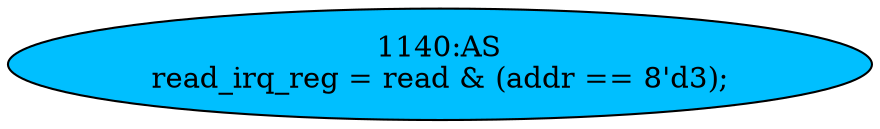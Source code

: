 strict digraph "" {
	node [label="\N"];
	"1140:AS"	 [ast="<pyverilog.vparser.ast.Assign object at 0x7fd7733cc690>",
		def_var="['read_irq_reg']",
		fillcolor=deepskyblue,
		label="1140:AS
read_irq_reg = read & (addr == 8'd3);",
		statements="[]",
		style=filled,
		typ=Assign,
		use_var="['read', 'addr']"];
}
